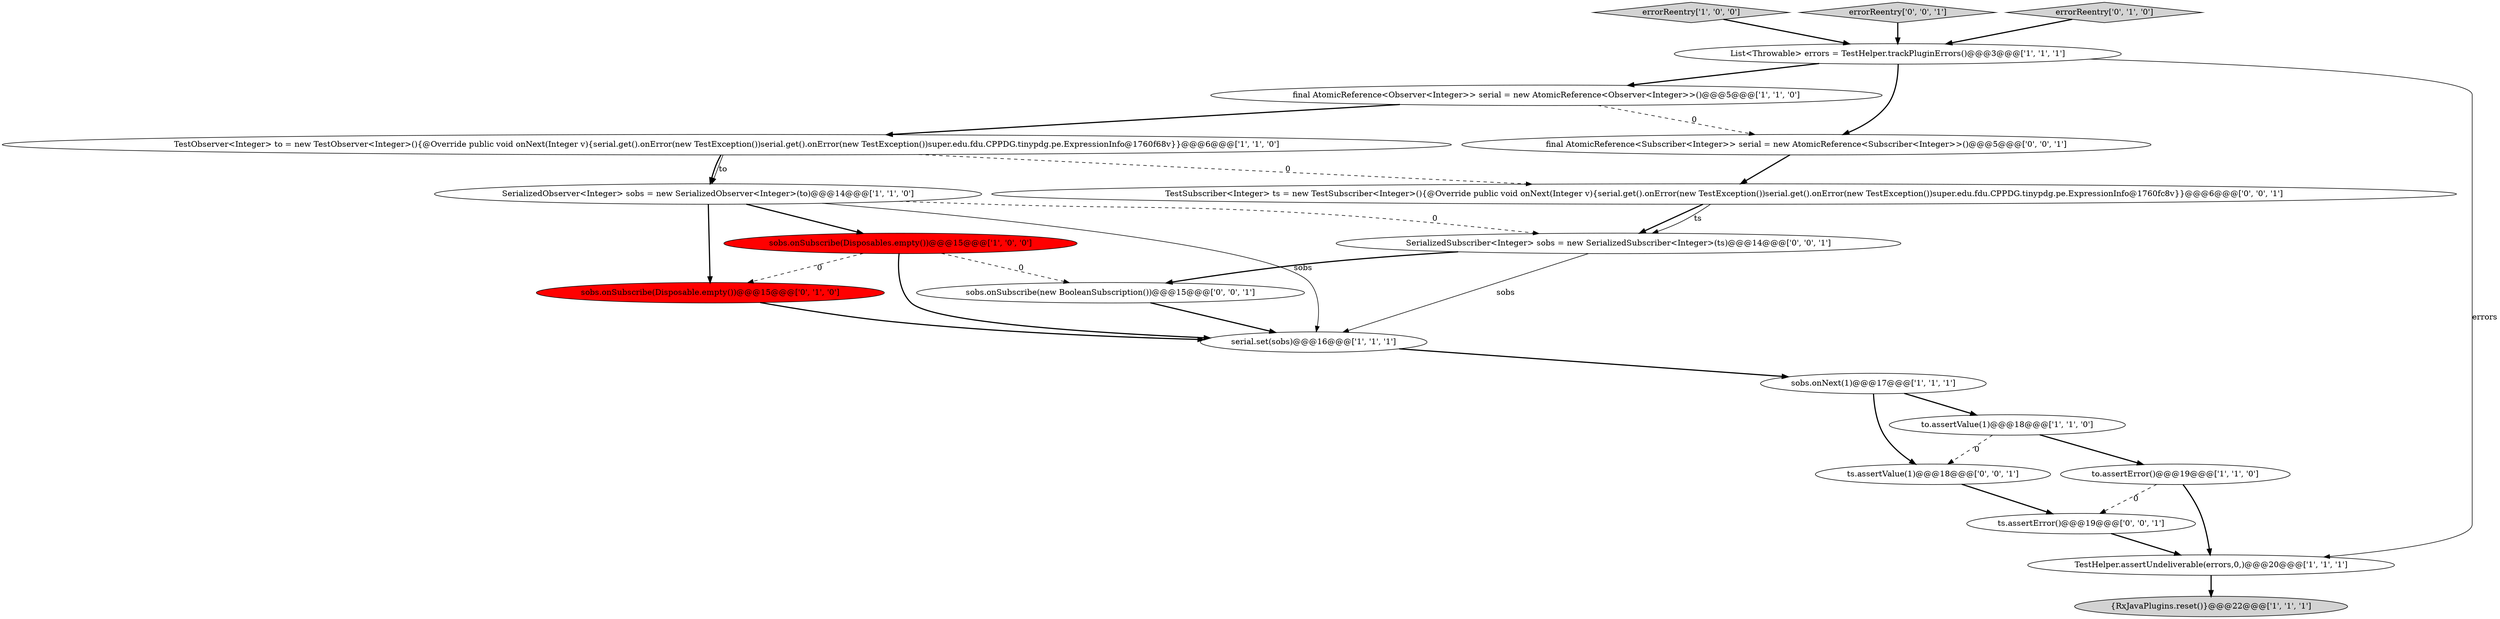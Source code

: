 digraph {
19 [style = filled, label = "TestSubscriber<Integer> ts = new TestSubscriber<Integer>(){@Override public void onNext(Integer v){serial.get().onError(new TestException())serial.get().onError(new TestException())super.edu.fdu.CPPDG.tinypdg.pe.ExpressionInfo@1760fc8v}}@@@6@@@['0', '0', '1']", fillcolor = white, shape = ellipse image = "AAA0AAABBB3BBB"];
6 [style = filled, label = "errorReentry['1', '0', '0']", fillcolor = lightgray, shape = diamond image = "AAA0AAABBB1BBB"];
15 [style = filled, label = "SerializedSubscriber<Integer> sobs = new SerializedSubscriber<Integer>(ts)@@@14@@@['0', '0', '1']", fillcolor = white, shape = ellipse image = "AAA0AAABBB3BBB"];
20 [style = filled, label = "sobs.onSubscribe(new BooleanSubscription())@@@15@@@['0', '0', '1']", fillcolor = white, shape = ellipse image = "AAA0AAABBB3BBB"];
8 [style = filled, label = "TestHelper.assertUndeliverable(errors,0,)@@@20@@@['1', '1', '1']", fillcolor = white, shape = ellipse image = "AAA0AAABBB1BBB"];
17 [style = filled, label = "final AtomicReference<Subscriber<Integer>> serial = new AtomicReference<Subscriber<Integer>>()@@@5@@@['0', '0', '1']", fillcolor = white, shape = ellipse image = "AAA0AAABBB3BBB"];
14 [style = filled, label = "ts.assertError()@@@19@@@['0', '0', '1']", fillcolor = white, shape = ellipse image = "AAA0AAABBB3BBB"];
7 [style = filled, label = "List<Throwable> errors = TestHelper.trackPluginErrors()@@@3@@@['1', '1', '1']", fillcolor = white, shape = ellipse image = "AAA0AAABBB1BBB"];
3 [style = filled, label = "sobs.onSubscribe(Disposables.empty())@@@15@@@['1', '0', '0']", fillcolor = red, shape = ellipse image = "AAA1AAABBB1BBB"];
9 [style = filled, label = "TestObserver<Integer> to = new TestObserver<Integer>(){@Override public void onNext(Integer v){serial.get().onError(new TestException())serial.get().onError(new TestException())super.edu.fdu.CPPDG.tinypdg.pe.ExpressionInfo@1760f68v}}@@@6@@@['1', '1', '0']", fillcolor = white, shape = ellipse image = "AAA0AAABBB1BBB"];
1 [style = filled, label = "sobs.onNext(1)@@@17@@@['1', '1', '1']", fillcolor = white, shape = ellipse image = "AAA0AAABBB1BBB"];
2 [style = filled, label = "SerializedObserver<Integer> sobs = new SerializedObserver<Integer>(to)@@@14@@@['1', '1', '0']", fillcolor = white, shape = ellipse image = "AAA0AAABBB1BBB"];
10 [style = filled, label = "to.assertError()@@@19@@@['1', '1', '0']", fillcolor = white, shape = ellipse image = "AAA0AAABBB1BBB"];
18 [style = filled, label = "errorReentry['0', '0', '1']", fillcolor = lightgray, shape = diamond image = "AAA0AAABBB3BBB"];
0 [style = filled, label = "final AtomicReference<Observer<Integer>> serial = new AtomicReference<Observer<Integer>>()@@@5@@@['1', '1', '0']", fillcolor = white, shape = ellipse image = "AAA0AAABBB1BBB"];
4 [style = filled, label = "serial.set(sobs)@@@16@@@['1', '1', '1']", fillcolor = white, shape = ellipse image = "AAA0AAABBB1BBB"];
11 [style = filled, label = "to.assertValue(1)@@@18@@@['1', '1', '0']", fillcolor = white, shape = ellipse image = "AAA0AAABBB1BBB"];
13 [style = filled, label = "errorReentry['0', '1', '0']", fillcolor = lightgray, shape = diamond image = "AAA0AAABBB2BBB"];
16 [style = filled, label = "ts.assertValue(1)@@@18@@@['0', '0', '1']", fillcolor = white, shape = ellipse image = "AAA0AAABBB3BBB"];
5 [style = filled, label = "{RxJavaPlugins.reset()}@@@22@@@['1', '1', '1']", fillcolor = lightgray, shape = ellipse image = "AAA0AAABBB1BBB"];
12 [style = filled, label = "sobs.onSubscribe(Disposable.empty())@@@15@@@['0', '1', '0']", fillcolor = red, shape = ellipse image = "AAA1AAABBB2BBB"];
0->9 [style = bold, label=""];
7->17 [style = bold, label=""];
9->2 [style = bold, label=""];
11->16 [style = dashed, label="0"];
2->3 [style = bold, label=""];
7->0 [style = bold, label=""];
9->2 [style = solid, label="to"];
0->17 [style = dashed, label="0"];
3->4 [style = bold, label=""];
17->19 [style = bold, label=""];
2->12 [style = bold, label=""];
20->4 [style = bold, label=""];
1->11 [style = bold, label=""];
2->15 [style = dashed, label="0"];
9->19 [style = dashed, label="0"];
3->12 [style = dashed, label="0"];
7->8 [style = solid, label="errors"];
10->8 [style = bold, label=""];
8->5 [style = bold, label=""];
12->4 [style = bold, label=""];
11->10 [style = bold, label=""];
13->7 [style = bold, label=""];
15->20 [style = bold, label=""];
1->16 [style = bold, label=""];
15->4 [style = solid, label="sobs"];
3->20 [style = dashed, label="0"];
16->14 [style = bold, label=""];
4->1 [style = bold, label=""];
14->8 [style = bold, label=""];
19->15 [style = bold, label=""];
6->7 [style = bold, label=""];
18->7 [style = bold, label=""];
10->14 [style = dashed, label="0"];
2->4 [style = solid, label="sobs"];
19->15 [style = solid, label="ts"];
}
